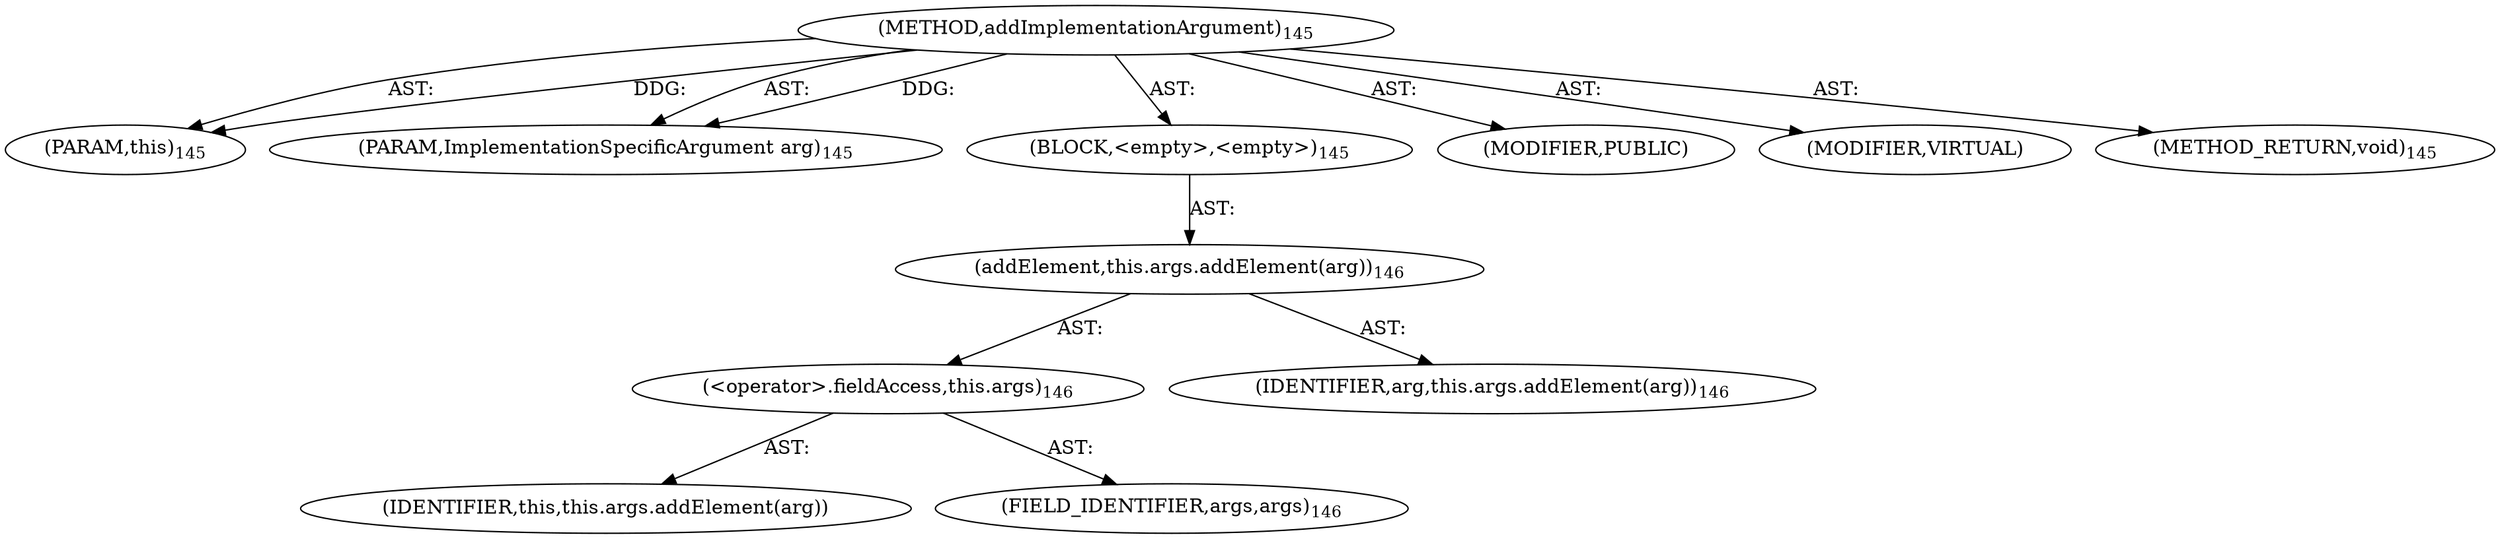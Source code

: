 digraph "addImplementationArgument" {  
"111669149702" [label = <(METHOD,addImplementationArgument)<SUB>145</SUB>> ]
"115964117004" [label = <(PARAM,this)<SUB>145</SUB>> ]
"115964117005" [label = <(PARAM,ImplementationSpecificArgument arg)<SUB>145</SUB>> ]
"25769803782" [label = <(BLOCK,&lt;empty&gt;,&lt;empty&gt;)<SUB>145</SUB>> ]
"30064771096" [label = <(addElement,this.args.addElement(arg))<SUB>146</SUB>> ]
"30064771097" [label = <(&lt;operator&gt;.fieldAccess,this.args)<SUB>146</SUB>> ]
"68719476755" [label = <(IDENTIFIER,this,this.args.addElement(arg))> ]
"55834574860" [label = <(FIELD_IDENTIFIER,args,args)<SUB>146</SUB>> ]
"68719476756" [label = <(IDENTIFIER,arg,this.args.addElement(arg))<SUB>146</SUB>> ]
"133143986192" [label = <(MODIFIER,PUBLIC)> ]
"133143986193" [label = <(MODIFIER,VIRTUAL)> ]
"128849018886" [label = <(METHOD_RETURN,void)<SUB>145</SUB>> ]
  "111669149702" -> "115964117004"  [ label = "AST: "] 
  "111669149702" -> "115964117005"  [ label = "AST: "] 
  "111669149702" -> "25769803782"  [ label = "AST: "] 
  "111669149702" -> "133143986192"  [ label = "AST: "] 
  "111669149702" -> "133143986193"  [ label = "AST: "] 
  "111669149702" -> "128849018886"  [ label = "AST: "] 
  "25769803782" -> "30064771096"  [ label = "AST: "] 
  "30064771096" -> "30064771097"  [ label = "AST: "] 
  "30064771096" -> "68719476756"  [ label = "AST: "] 
  "30064771097" -> "68719476755"  [ label = "AST: "] 
  "30064771097" -> "55834574860"  [ label = "AST: "] 
  "111669149702" -> "115964117004"  [ label = "DDG: "] 
  "111669149702" -> "115964117005"  [ label = "DDG: "] 
}
